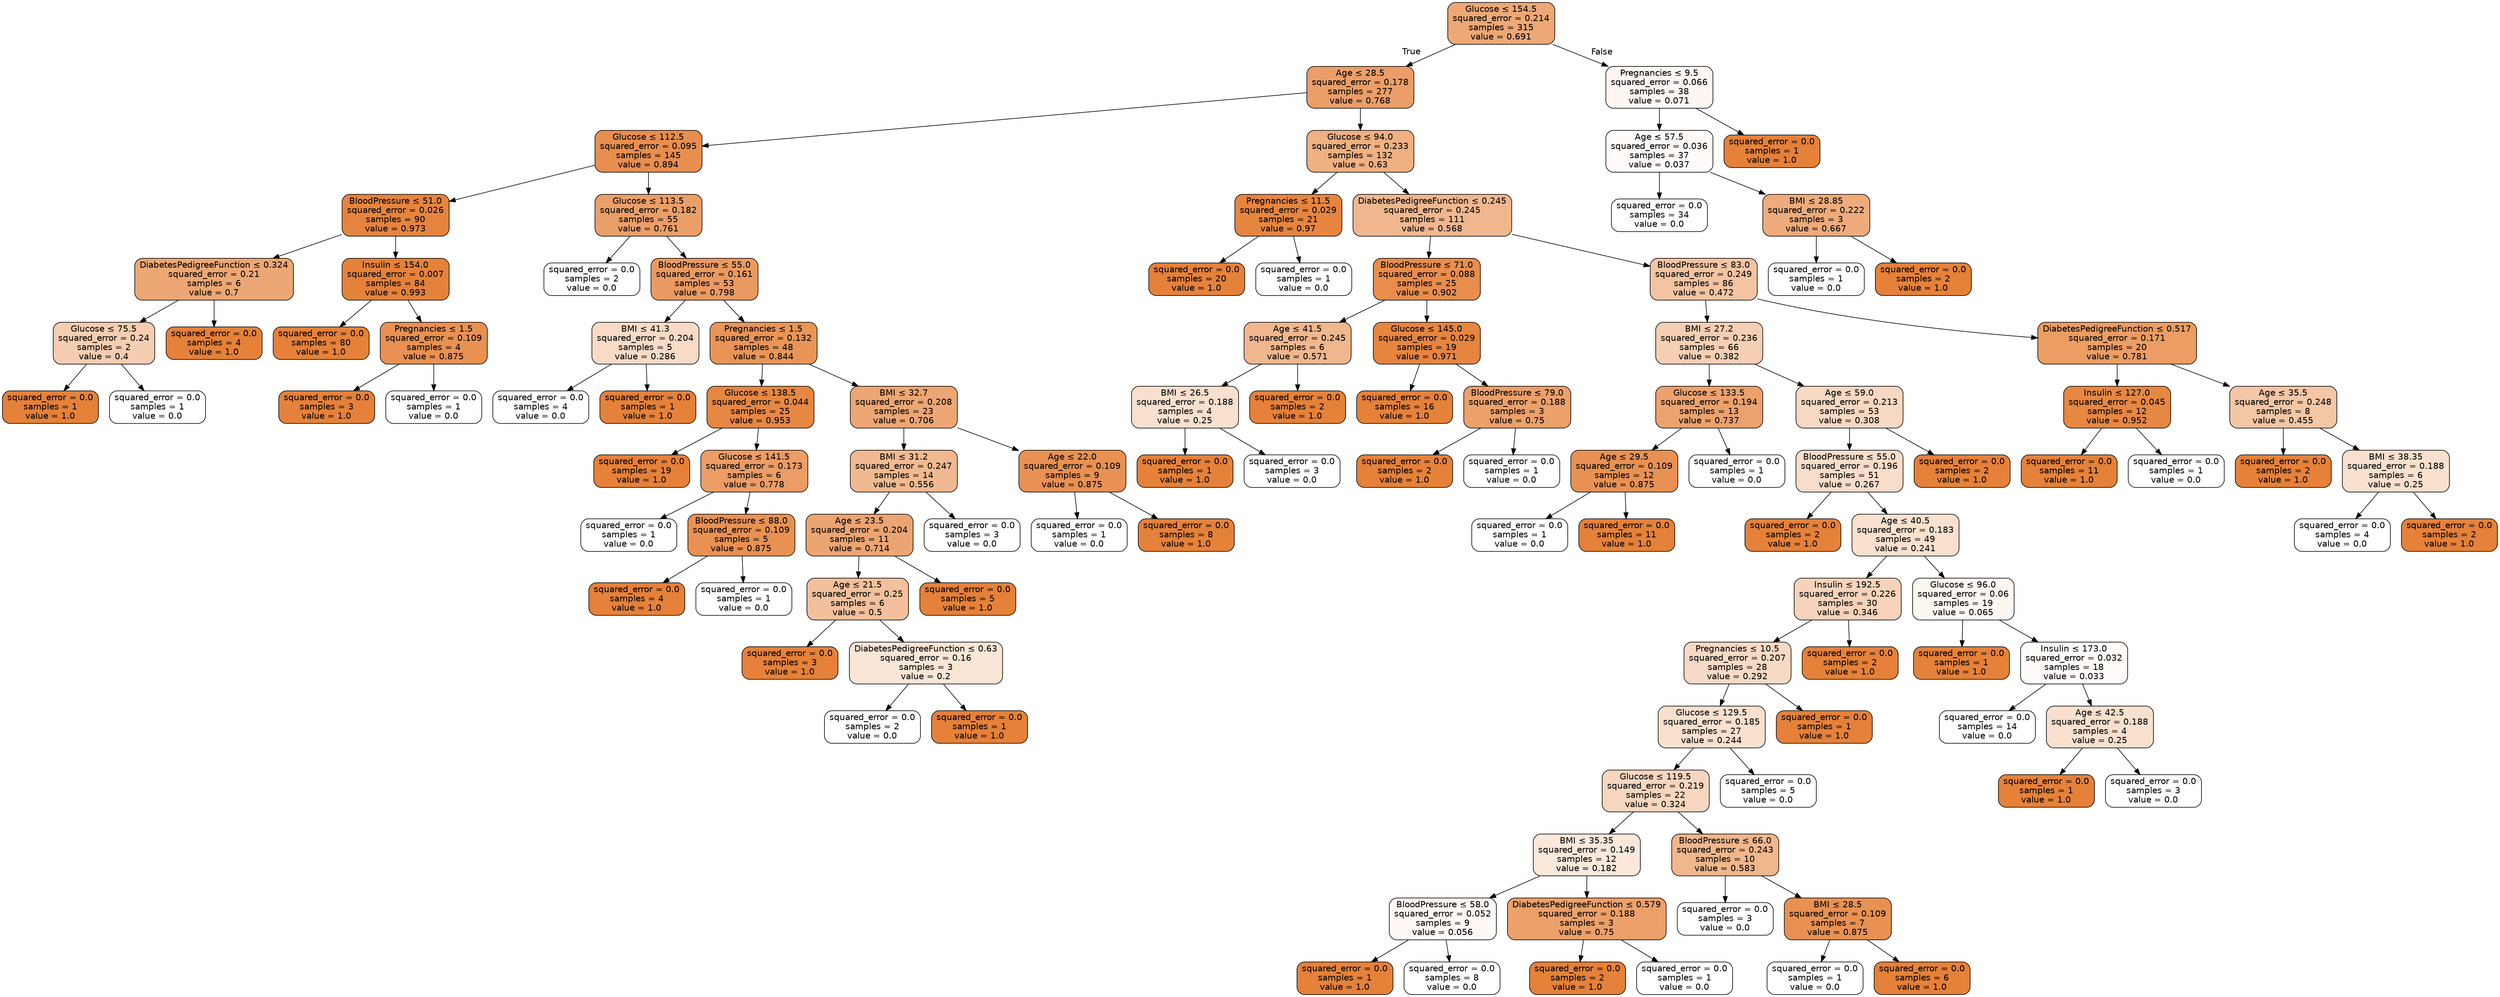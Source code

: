digraph Tree {
node [shape=box, style="filled, rounded", color="black", fontname="helvetica"] ;
edge [fontname="helvetica"] ;
0 [label=<Glucose &le; 154.5<br/>squared_error = 0.214<br/>samples = 315<br/>value = 0.691>, fillcolor="#eda876"] ;
1 [label=<Age &le; 28.5<br/>squared_error = 0.178<br/>samples = 277<br/>value = 0.768>, fillcolor="#eb9e67"] ;
0 -> 1 [labeldistance=2.5, labelangle=45, headlabel="True"] ;
2 [label=<Glucose &le; 112.5<br/>squared_error = 0.095<br/>samples = 145<br/>value = 0.894>, fillcolor="#e88e4e"] ;
1 -> 2 ;
3 [label=<BloodPressure &le; 51.0<br/>squared_error = 0.026<br/>samples = 90<br/>value = 0.973>, fillcolor="#e6843e"] ;
2 -> 3 ;
4 [label=<DiabetesPedigreeFunction &le; 0.324<br/>squared_error = 0.21<br/>samples = 6<br/>value = 0.7>, fillcolor="#eda774"] ;
3 -> 4 ;
5 [label=<Glucose &le; 75.5<br/>squared_error = 0.24<br/>samples = 2<br/>value = 0.4>, fillcolor="#f5cdb0"] ;
4 -> 5 ;
6 [label=<squared_error = 0.0<br/>samples = 1<br/>value = 1.0>, fillcolor="#e58139"] ;
5 -> 6 ;
7 [label=<squared_error = 0.0<br/>samples = 1<br/>value = 0.0>, fillcolor="#ffffff"] ;
5 -> 7 ;
8 [label=<squared_error = 0.0<br/>samples = 4<br/>value = 1.0>, fillcolor="#e58139"] ;
4 -> 8 ;
9 [label=<Insulin &le; 154.0<br/>squared_error = 0.007<br/>samples = 84<br/>value = 0.993>, fillcolor="#e5823a"] ;
3 -> 9 ;
10 [label=<squared_error = 0.0<br/>samples = 80<br/>value = 1.0>, fillcolor="#e58139"] ;
9 -> 10 ;
11 [label=<Pregnancies &le; 1.5<br/>squared_error = 0.109<br/>samples = 4<br/>value = 0.875>, fillcolor="#e89152"] ;
9 -> 11 ;
12 [label=<squared_error = 0.0<br/>samples = 3<br/>value = 1.0>, fillcolor="#e58139"] ;
11 -> 12 ;
13 [label=<squared_error = 0.0<br/>samples = 1<br/>value = 0.0>, fillcolor="#ffffff"] ;
11 -> 13 ;
14 [label=<Glucose &le; 113.5<br/>squared_error = 0.182<br/>samples = 55<br/>value = 0.761>, fillcolor="#eb9f68"] ;
2 -> 14 ;
15 [label=<squared_error = 0.0<br/>samples = 2<br/>value = 0.0>, fillcolor="#ffffff"] ;
14 -> 15 ;
16 [label=<BloodPressure &le; 55.0<br/>squared_error = 0.161<br/>samples = 53<br/>value = 0.798>, fillcolor="#ea9a61"] ;
14 -> 16 ;
17 [label=<BMI &le; 41.3<br/>squared_error = 0.204<br/>samples = 5<br/>value = 0.286>, fillcolor="#f8dbc6"] ;
16 -> 17 ;
18 [label=<squared_error = 0.0<br/>samples = 4<br/>value = 0.0>, fillcolor="#ffffff"] ;
17 -> 18 ;
19 [label=<squared_error = 0.0<br/>samples = 1<br/>value = 1.0>, fillcolor="#e58139"] ;
17 -> 19 ;
20 [label=<Pregnancies &le; 1.5<br/>squared_error = 0.132<br/>samples = 48<br/>value = 0.844>, fillcolor="#e99558"] ;
16 -> 20 ;
21 [label=<Glucose &le; 138.5<br/>squared_error = 0.044<br/>samples = 25<br/>value = 0.953>, fillcolor="#e68742"] ;
20 -> 21 ;
22 [label=<squared_error = 0.0<br/>samples = 19<br/>value = 1.0>, fillcolor="#e58139"] ;
21 -> 22 ;
23 [label=<Glucose &le; 141.5<br/>squared_error = 0.173<br/>samples = 6<br/>value = 0.778>, fillcolor="#eb9d65"] ;
21 -> 23 ;
24 [label=<squared_error = 0.0<br/>samples = 1<br/>value = 0.0>, fillcolor="#ffffff"] ;
23 -> 24 ;
25 [label=<BloodPressure &le; 88.0<br/>squared_error = 0.109<br/>samples = 5<br/>value = 0.875>, fillcolor="#e89152"] ;
23 -> 25 ;
26 [label=<squared_error = 0.0<br/>samples = 4<br/>value = 1.0>, fillcolor="#e58139"] ;
25 -> 26 ;
27 [label=<squared_error = 0.0<br/>samples = 1<br/>value = 0.0>, fillcolor="#ffffff"] ;
25 -> 27 ;
28 [label=<BMI &le; 32.7<br/>squared_error = 0.208<br/>samples = 23<br/>value = 0.706>, fillcolor="#eda673"] ;
20 -> 28 ;
29 [label=<BMI &le; 31.2<br/>squared_error = 0.247<br/>samples = 14<br/>value = 0.556>, fillcolor="#f1b991"] ;
28 -> 29 ;
30 [label=<Age &le; 23.5<br/>squared_error = 0.204<br/>samples = 11<br/>value = 0.714>, fillcolor="#eca572"] ;
29 -> 30 ;
31 [label=<Age &le; 21.5<br/>squared_error = 0.25<br/>samples = 6<br/>value = 0.5>, fillcolor="#f2c09c"] ;
30 -> 31 ;
32 [label=<squared_error = 0.0<br/>samples = 3<br/>value = 1.0>, fillcolor="#e58139"] ;
31 -> 32 ;
33 [label=<DiabetesPedigreeFunction &le; 0.63<br/>squared_error = 0.16<br/>samples = 3<br/>value = 0.2>, fillcolor="#fae6d7"] ;
31 -> 33 ;
34 [label=<squared_error = 0.0<br/>samples = 2<br/>value = 0.0>, fillcolor="#ffffff"] ;
33 -> 34 ;
35 [label=<squared_error = 0.0<br/>samples = 1<br/>value = 1.0>, fillcolor="#e58139"] ;
33 -> 35 ;
36 [label=<squared_error = 0.0<br/>samples = 5<br/>value = 1.0>, fillcolor="#e58139"] ;
30 -> 36 ;
37 [label=<squared_error = 0.0<br/>samples = 3<br/>value = 0.0>, fillcolor="#ffffff"] ;
29 -> 37 ;
38 [label=<Age &le; 22.0<br/>squared_error = 0.109<br/>samples = 9<br/>value = 0.875>, fillcolor="#e89152"] ;
28 -> 38 ;
39 [label=<squared_error = 0.0<br/>samples = 1<br/>value = 0.0>, fillcolor="#ffffff"] ;
38 -> 39 ;
40 [label=<squared_error = 0.0<br/>samples = 8<br/>value = 1.0>, fillcolor="#e58139"] ;
38 -> 40 ;
41 [label=<Glucose &le; 94.0<br/>squared_error = 0.233<br/>samples = 132<br/>value = 0.63>, fillcolor="#efb082"] ;
1 -> 41 ;
42 [label=<Pregnancies &le; 11.5<br/>squared_error = 0.029<br/>samples = 21<br/>value = 0.97>, fillcolor="#e6853f"] ;
41 -> 42 ;
43 [label=<squared_error = 0.0<br/>samples = 20<br/>value = 1.0>, fillcolor="#e58139"] ;
42 -> 43 ;
44 [label=<squared_error = 0.0<br/>samples = 1<br/>value = 0.0>, fillcolor="#ffffff"] ;
42 -> 44 ;
45 [label=<DiabetesPedigreeFunction &le; 0.245<br/>squared_error = 0.245<br/>samples = 111<br/>value = 0.568>, fillcolor="#f0b78e"] ;
41 -> 45 ;
46 [label=<BloodPressure &le; 71.0<br/>squared_error = 0.088<br/>samples = 25<br/>value = 0.902>, fillcolor="#e88d4c"] ;
45 -> 46 ;
47 [label=<Age &le; 41.5<br/>squared_error = 0.245<br/>samples = 6<br/>value = 0.571>, fillcolor="#f0b78e"] ;
46 -> 47 ;
48 [label=<BMI &le; 26.5<br/>squared_error = 0.188<br/>samples = 4<br/>value = 0.25>, fillcolor="#f8e0ce"] ;
47 -> 48 ;
49 [label=<squared_error = 0.0<br/>samples = 1<br/>value = 1.0>, fillcolor="#e58139"] ;
48 -> 49 ;
50 [label=<squared_error = 0.0<br/>samples = 3<br/>value = 0.0>, fillcolor="#ffffff"] ;
48 -> 50 ;
51 [label=<squared_error = 0.0<br/>samples = 2<br/>value = 1.0>, fillcolor="#e58139"] ;
47 -> 51 ;
52 [label=<Glucose &le; 145.0<br/>squared_error = 0.029<br/>samples = 19<br/>value = 0.971>, fillcolor="#e6853f"] ;
46 -> 52 ;
53 [label=<squared_error = 0.0<br/>samples = 16<br/>value = 1.0>, fillcolor="#e58139"] ;
52 -> 53 ;
54 [label=<BloodPressure &le; 79.0<br/>squared_error = 0.188<br/>samples = 3<br/>value = 0.75>, fillcolor="#eca06a"] ;
52 -> 54 ;
55 [label=<squared_error = 0.0<br/>samples = 2<br/>value = 1.0>, fillcolor="#e58139"] ;
54 -> 55 ;
56 [label=<squared_error = 0.0<br/>samples = 1<br/>value = 0.0>, fillcolor="#ffffff"] ;
54 -> 56 ;
57 [label=<BloodPressure &le; 83.0<br/>squared_error = 0.249<br/>samples = 86<br/>value = 0.472>, fillcolor="#f3c4a2"] ;
45 -> 57 ;
58 [label=<BMI &le; 27.2<br/>squared_error = 0.236<br/>samples = 66<br/>value = 0.382>, fillcolor="#f5cfb3"] ;
57 -> 58 ;
59 [label=<Glucose &le; 133.5<br/>squared_error = 0.194<br/>samples = 13<br/>value = 0.737>, fillcolor="#eca26d"] ;
58 -> 59 ;
60 [label=<Age &le; 29.5<br/>squared_error = 0.109<br/>samples = 12<br/>value = 0.875>, fillcolor="#e89152"] ;
59 -> 60 ;
61 [label=<squared_error = 0.0<br/>samples = 1<br/>value = 0.0>, fillcolor="#ffffff"] ;
60 -> 61 ;
62 [label=<squared_error = 0.0<br/>samples = 11<br/>value = 1.0>, fillcolor="#e58139"] ;
60 -> 62 ;
63 [label=<squared_error = 0.0<br/>samples = 1<br/>value = 0.0>, fillcolor="#ffffff"] ;
59 -> 63 ;
64 [label=<Age &le; 59.0<br/>squared_error = 0.213<br/>samples = 53<br/>value = 0.308>, fillcolor="#f7d8c2"] ;
58 -> 64 ;
65 [label=<BloodPressure &le; 55.0<br/>squared_error = 0.196<br/>samples = 51<br/>value = 0.267>, fillcolor="#f8ddca"] ;
64 -> 65 ;
66 [label=<squared_error = 0.0<br/>samples = 2<br/>value = 1.0>, fillcolor="#e58139"] ;
65 -> 66 ;
67 [label=<Age &le; 40.5<br/>squared_error = 0.183<br/>samples = 49<br/>value = 0.241>, fillcolor="#f9e1cf"] ;
65 -> 67 ;
68 [label=<Insulin &le; 192.5<br/>squared_error = 0.226<br/>samples = 30<br/>value = 0.346>, fillcolor="#f6d3ba"] ;
67 -> 68 ;
69 [label=<Pregnancies &le; 10.5<br/>squared_error = 0.207<br/>samples = 28<br/>value = 0.292>, fillcolor="#f7dac5"] ;
68 -> 69 ;
70 [label=<Glucose &le; 129.5<br/>squared_error = 0.185<br/>samples = 27<br/>value = 0.244>, fillcolor="#f9e0cf"] ;
69 -> 70 ;
71 [label=<Glucose &le; 119.5<br/>squared_error = 0.219<br/>samples = 22<br/>value = 0.324>, fillcolor="#f7d6bf"] ;
70 -> 71 ;
72 [label=<BMI &le; 35.35<br/>squared_error = 0.149<br/>samples = 12<br/>value = 0.182>, fillcolor="#fae8db"] ;
71 -> 72 ;
73 [label=<BloodPressure &le; 58.0<br/>squared_error = 0.052<br/>samples = 9<br/>value = 0.056>, fillcolor="#fef8f4"] ;
72 -> 73 ;
74 [label=<squared_error = 0.0<br/>samples = 1<br/>value = 1.0>, fillcolor="#e58139"] ;
73 -> 74 ;
75 [label=<squared_error = 0.0<br/>samples = 8<br/>value = 0.0>, fillcolor="#ffffff"] ;
73 -> 75 ;
76 [label=<DiabetesPedigreeFunction &le; 0.579<br/>squared_error = 0.188<br/>samples = 3<br/>value = 0.75>, fillcolor="#eca06a"] ;
72 -> 76 ;
77 [label=<squared_error = 0.0<br/>samples = 2<br/>value = 1.0>, fillcolor="#e58139"] ;
76 -> 77 ;
78 [label=<squared_error = 0.0<br/>samples = 1<br/>value = 0.0>, fillcolor="#ffffff"] ;
76 -> 78 ;
79 [label=<BloodPressure &le; 66.0<br/>squared_error = 0.243<br/>samples = 10<br/>value = 0.583>, fillcolor="#f0b68c"] ;
71 -> 79 ;
80 [label=<squared_error = 0.0<br/>samples = 3<br/>value = 0.0>, fillcolor="#ffffff"] ;
79 -> 80 ;
81 [label=<BMI &le; 28.5<br/>squared_error = 0.109<br/>samples = 7<br/>value = 0.875>, fillcolor="#e89152"] ;
79 -> 81 ;
82 [label=<squared_error = 0.0<br/>samples = 1<br/>value = 0.0>, fillcolor="#ffffff"] ;
81 -> 82 ;
83 [label=<squared_error = 0.0<br/>samples = 6<br/>value = 1.0>, fillcolor="#e58139"] ;
81 -> 83 ;
84 [label=<squared_error = 0.0<br/>samples = 5<br/>value = 0.0>, fillcolor="#ffffff"] ;
70 -> 84 ;
85 [label=<squared_error = 0.0<br/>samples = 1<br/>value = 1.0>, fillcolor="#e58139"] ;
69 -> 85 ;
86 [label=<squared_error = 0.0<br/>samples = 2<br/>value = 1.0>, fillcolor="#e58139"] ;
68 -> 86 ;
87 [label=<Glucose &le; 96.0<br/>squared_error = 0.06<br/>samples = 19<br/>value = 0.065>, fillcolor="#fdf7f2"] ;
67 -> 87 ;
88 [label=<squared_error = 0.0<br/>samples = 1<br/>value = 1.0>, fillcolor="#e58139"] ;
87 -> 88 ;
89 [label=<Insulin &le; 173.0<br/>squared_error = 0.032<br/>samples = 18<br/>value = 0.033>, fillcolor="#fefbf8"] ;
87 -> 89 ;
90 [label=<squared_error = 0.0<br/>samples = 14<br/>value = 0.0>, fillcolor="#ffffff"] ;
89 -> 90 ;
91 [label=<Age &le; 42.5<br/>squared_error = 0.188<br/>samples = 4<br/>value = 0.25>, fillcolor="#f8e0ce"] ;
89 -> 91 ;
92 [label=<squared_error = 0.0<br/>samples = 1<br/>value = 1.0>, fillcolor="#e58139"] ;
91 -> 92 ;
93 [label=<squared_error = 0.0<br/>samples = 3<br/>value = 0.0>, fillcolor="#ffffff"] ;
91 -> 93 ;
94 [label=<squared_error = 0.0<br/>samples = 2<br/>value = 1.0>, fillcolor="#e58139"] ;
64 -> 94 ;
95 [label=<DiabetesPedigreeFunction &le; 0.517<br/>squared_error = 0.171<br/>samples = 20<br/>value = 0.781>, fillcolor="#eb9d64"] ;
57 -> 95 ;
96 [label=<Insulin &le; 127.0<br/>squared_error = 0.045<br/>samples = 12<br/>value = 0.952>, fillcolor="#e68742"] ;
95 -> 96 ;
97 [label=<squared_error = 0.0<br/>samples = 11<br/>value = 1.0>, fillcolor="#e58139"] ;
96 -> 97 ;
98 [label=<squared_error = 0.0<br/>samples = 1<br/>value = 0.0>, fillcolor="#ffffff"] ;
96 -> 98 ;
99 [label=<Age &le; 35.5<br/>squared_error = 0.248<br/>samples = 8<br/>value = 0.455>, fillcolor="#f3c6a5"] ;
95 -> 99 ;
100 [label=<squared_error = 0.0<br/>samples = 2<br/>value = 1.0>, fillcolor="#e58139"] ;
99 -> 100 ;
101 [label=<BMI &le; 38.35<br/>squared_error = 0.188<br/>samples = 6<br/>value = 0.25>, fillcolor="#f8e0ce"] ;
99 -> 101 ;
102 [label=<squared_error = 0.0<br/>samples = 4<br/>value = 0.0>, fillcolor="#ffffff"] ;
101 -> 102 ;
103 [label=<squared_error = 0.0<br/>samples = 2<br/>value = 1.0>, fillcolor="#e58139"] ;
101 -> 103 ;
104 [label=<Pregnancies &le; 9.5<br/>squared_error = 0.066<br/>samples = 38<br/>value = 0.071>, fillcolor="#fdf6f1"] ;
0 -> 104 [labeldistance=2.5, labelangle=-45, headlabel="False"] ;
105 [label=<Age &le; 57.5<br/>squared_error = 0.036<br/>samples = 37<br/>value = 0.037>, fillcolor="#fefaf8"] ;
104 -> 105 ;
106 [label=<squared_error = 0.0<br/>samples = 34<br/>value = 0.0>, fillcolor="#ffffff"] ;
105 -> 106 ;
107 [label=<BMI &le; 28.85<br/>squared_error = 0.222<br/>samples = 3<br/>value = 0.667>, fillcolor="#eeab7b"] ;
105 -> 107 ;
108 [label=<squared_error = 0.0<br/>samples = 1<br/>value = 0.0>, fillcolor="#ffffff"] ;
107 -> 108 ;
109 [label=<squared_error = 0.0<br/>samples = 2<br/>value = 1.0>, fillcolor="#e58139"] ;
107 -> 109 ;
110 [label=<squared_error = 0.0<br/>samples = 1<br/>value = 1.0>, fillcolor="#e58139"] ;
104 -> 110 ;
}